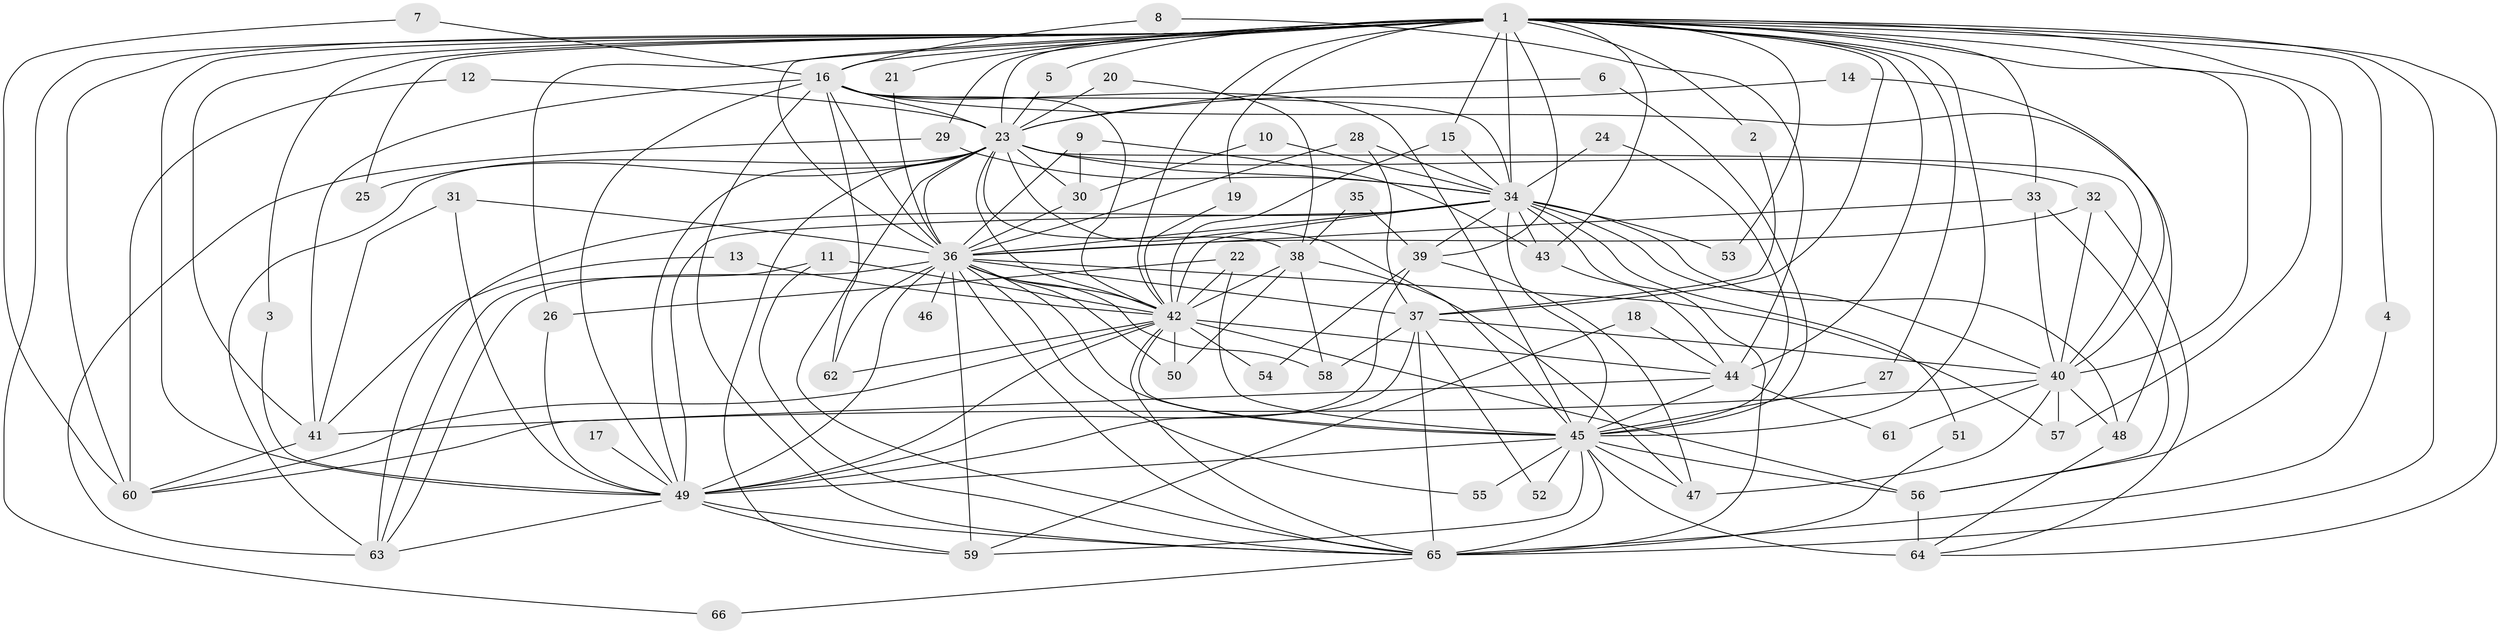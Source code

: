 // original degree distribution, {21: 0.030303030303030304, 32: 0.007575757575757576, 16: 0.015151515151515152, 29: 0.007575757575757576, 25: 0.015151515151515152, 5: 0.030303030303030304, 4: 0.11363636363636363, 9: 0.015151515151515152, 7: 0.015151515151515152, 3: 0.16666666666666666, 2: 0.5606060606060606, 13: 0.007575757575757576, 6: 0.015151515151515152}
// Generated by graph-tools (version 1.1) at 2025/25/03/09/25 03:25:52]
// undirected, 66 vertices, 183 edges
graph export_dot {
graph [start="1"]
  node [color=gray90,style=filled];
  1;
  2;
  3;
  4;
  5;
  6;
  7;
  8;
  9;
  10;
  11;
  12;
  13;
  14;
  15;
  16;
  17;
  18;
  19;
  20;
  21;
  22;
  23;
  24;
  25;
  26;
  27;
  28;
  29;
  30;
  31;
  32;
  33;
  34;
  35;
  36;
  37;
  38;
  39;
  40;
  41;
  42;
  43;
  44;
  45;
  46;
  47;
  48;
  49;
  50;
  51;
  52;
  53;
  54;
  55;
  56;
  57;
  58;
  59;
  60;
  61;
  62;
  63;
  64;
  65;
  66;
  1 -- 2 [weight=1.0];
  1 -- 3 [weight=1.0];
  1 -- 4 [weight=1.0];
  1 -- 5 [weight=1.0];
  1 -- 15 [weight=1.0];
  1 -- 16 [weight=2.0];
  1 -- 19 [weight=1.0];
  1 -- 21 [weight=1.0];
  1 -- 23 [weight=2.0];
  1 -- 25 [weight=1.0];
  1 -- 26 [weight=1.0];
  1 -- 27 [weight=1.0];
  1 -- 29 [weight=1.0];
  1 -- 33 [weight=2.0];
  1 -- 34 [weight=2.0];
  1 -- 36 [weight=3.0];
  1 -- 37 [weight=1.0];
  1 -- 39 [weight=2.0];
  1 -- 40 [weight=3.0];
  1 -- 41 [weight=1.0];
  1 -- 42 [weight=3.0];
  1 -- 43 [weight=1.0];
  1 -- 44 [weight=1.0];
  1 -- 45 [weight=2.0];
  1 -- 49 [weight=2.0];
  1 -- 53 [weight=1.0];
  1 -- 56 [weight=1.0];
  1 -- 57 [weight=1.0];
  1 -- 60 [weight=2.0];
  1 -- 64 [weight=1.0];
  1 -- 65 [weight=3.0];
  1 -- 66 [weight=1.0];
  2 -- 37 [weight=1.0];
  3 -- 49 [weight=1.0];
  4 -- 65 [weight=1.0];
  5 -- 23 [weight=1.0];
  6 -- 23 [weight=1.0];
  6 -- 45 [weight=1.0];
  7 -- 16 [weight=1.0];
  7 -- 60 [weight=1.0];
  8 -- 16 [weight=1.0];
  8 -- 44 [weight=1.0];
  9 -- 30 [weight=1.0];
  9 -- 36 [weight=1.0];
  9 -- 43 [weight=1.0];
  10 -- 30 [weight=1.0];
  10 -- 34 [weight=1.0];
  11 -- 42 [weight=1.0];
  11 -- 63 [weight=1.0];
  11 -- 65 [weight=1.0];
  12 -- 23 [weight=1.0];
  12 -- 60 [weight=1.0];
  13 -- 41 [weight=1.0];
  13 -- 42 [weight=1.0];
  14 -- 23 [weight=1.0];
  14 -- 40 [weight=1.0];
  15 -- 34 [weight=1.0];
  15 -- 42 [weight=1.0];
  16 -- 23 [weight=1.0];
  16 -- 34 [weight=1.0];
  16 -- 36 [weight=2.0];
  16 -- 41 [weight=1.0];
  16 -- 42 [weight=1.0];
  16 -- 45 [weight=1.0];
  16 -- 48 [weight=1.0];
  16 -- 49 [weight=2.0];
  16 -- 62 [weight=1.0];
  16 -- 65 [weight=1.0];
  17 -- 49 [weight=1.0];
  18 -- 44 [weight=1.0];
  18 -- 59 [weight=1.0];
  19 -- 42 [weight=1.0];
  20 -- 23 [weight=1.0];
  20 -- 38 [weight=1.0];
  21 -- 36 [weight=1.0];
  22 -- 26 [weight=1.0];
  22 -- 42 [weight=1.0];
  22 -- 45 [weight=2.0];
  23 -- 25 [weight=1.0];
  23 -- 30 [weight=1.0];
  23 -- 32 [weight=1.0];
  23 -- 34 [weight=1.0];
  23 -- 36 [weight=1.0];
  23 -- 38 [weight=1.0];
  23 -- 40 [weight=1.0];
  23 -- 42 [weight=3.0];
  23 -- 45 [weight=2.0];
  23 -- 49 [weight=1.0];
  23 -- 59 [weight=1.0];
  23 -- 63 [weight=1.0];
  23 -- 65 [weight=1.0];
  24 -- 34 [weight=1.0];
  24 -- 45 [weight=1.0];
  26 -- 49 [weight=1.0];
  27 -- 45 [weight=1.0];
  28 -- 34 [weight=1.0];
  28 -- 36 [weight=1.0];
  28 -- 37 [weight=1.0];
  29 -- 34 [weight=1.0];
  29 -- 63 [weight=1.0];
  30 -- 36 [weight=1.0];
  31 -- 36 [weight=1.0];
  31 -- 41 [weight=1.0];
  31 -- 49 [weight=1.0];
  32 -- 36 [weight=1.0];
  32 -- 40 [weight=1.0];
  32 -- 64 [weight=1.0];
  33 -- 36 [weight=1.0];
  33 -- 40 [weight=1.0];
  33 -- 56 [weight=1.0];
  34 -- 36 [weight=1.0];
  34 -- 39 [weight=1.0];
  34 -- 40 [weight=1.0];
  34 -- 42 [weight=1.0];
  34 -- 43 [weight=1.0];
  34 -- 45 [weight=1.0];
  34 -- 48 [weight=1.0];
  34 -- 49 [weight=1.0];
  34 -- 51 [weight=1.0];
  34 -- 53 [weight=1.0];
  34 -- 63 [weight=1.0];
  34 -- 65 [weight=1.0];
  35 -- 38 [weight=1.0];
  35 -- 39 [weight=1.0];
  36 -- 37 [weight=2.0];
  36 -- 42 [weight=2.0];
  36 -- 45 [weight=2.0];
  36 -- 46 [weight=2.0];
  36 -- 49 [weight=2.0];
  36 -- 50 [weight=2.0];
  36 -- 55 [weight=1.0];
  36 -- 57 [weight=1.0];
  36 -- 58 [weight=2.0];
  36 -- 59 [weight=1.0];
  36 -- 62 [weight=2.0];
  36 -- 63 [weight=1.0];
  36 -- 65 [weight=1.0];
  37 -- 40 [weight=1.0];
  37 -- 49 [weight=1.0];
  37 -- 52 [weight=1.0];
  37 -- 58 [weight=1.0];
  37 -- 65 [weight=2.0];
  38 -- 42 [weight=1.0];
  38 -- 47 [weight=1.0];
  38 -- 50 [weight=1.0];
  38 -- 58 [weight=1.0];
  39 -- 47 [weight=1.0];
  39 -- 49 [weight=1.0];
  39 -- 54 [weight=1.0];
  40 -- 41 [weight=1.0];
  40 -- 47 [weight=1.0];
  40 -- 48 [weight=1.0];
  40 -- 57 [weight=1.0];
  40 -- 61 [weight=1.0];
  41 -- 60 [weight=1.0];
  42 -- 44 [weight=2.0];
  42 -- 45 [weight=1.0];
  42 -- 49 [weight=2.0];
  42 -- 50 [weight=1.0];
  42 -- 54 [weight=1.0];
  42 -- 56 [weight=2.0];
  42 -- 60 [weight=1.0];
  42 -- 62 [weight=1.0];
  42 -- 65 [weight=1.0];
  43 -- 44 [weight=1.0];
  44 -- 45 [weight=1.0];
  44 -- 60 [weight=1.0];
  44 -- 61 [weight=1.0];
  45 -- 47 [weight=1.0];
  45 -- 49 [weight=1.0];
  45 -- 52 [weight=1.0];
  45 -- 55 [weight=1.0];
  45 -- 56 [weight=1.0];
  45 -- 59 [weight=1.0];
  45 -- 64 [weight=3.0];
  45 -- 65 [weight=1.0];
  48 -- 64 [weight=1.0];
  49 -- 59 [weight=1.0];
  49 -- 63 [weight=1.0];
  49 -- 65 [weight=1.0];
  51 -- 65 [weight=1.0];
  56 -- 64 [weight=1.0];
  65 -- 66 [weight=1.0];
}
